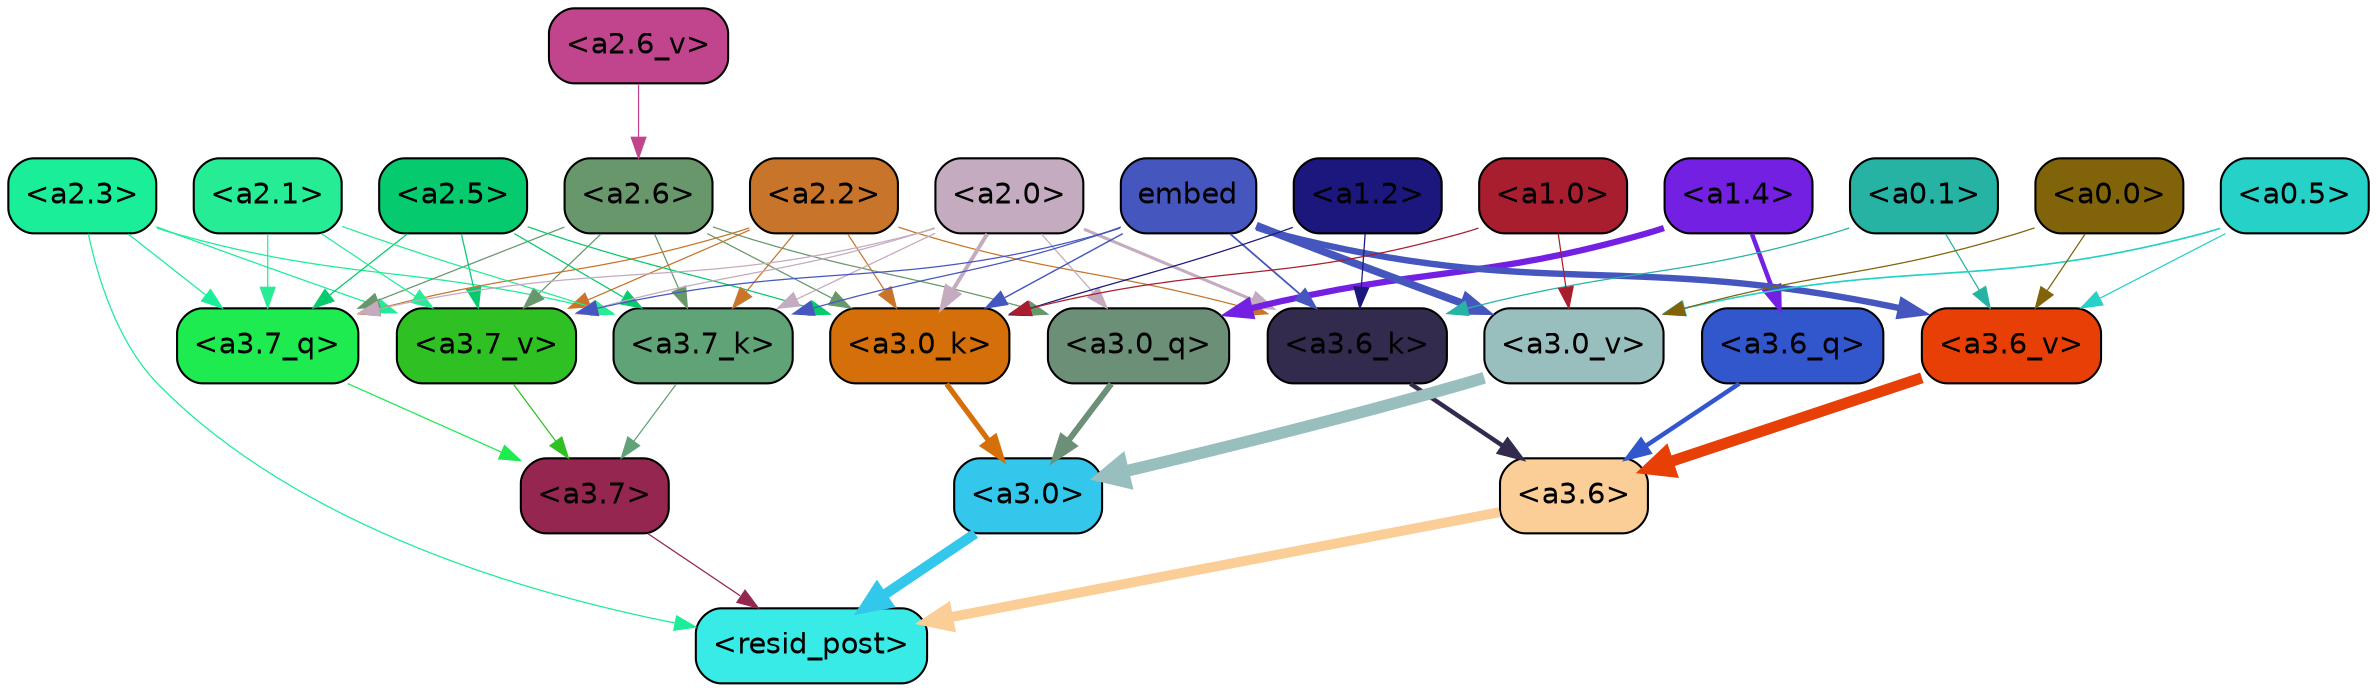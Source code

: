 strict digraph "" {
	graph [bgcolor=transparent,
		layout=dot,
		overlap=false,
		splines=true
	];
	"<a3.7>"	[color=black,
		fillcolor="#952650",
		fontname=Helvetica,
		shape=box,
		style="filled, rounded"];
	"<resid_post>"	[color=black,
		fillcolor="#39ebe6",
		fontname=Helvetica,
		shape=box,
		style="filled, rounded"];
	"<a3.7>" -> "<resid_post>"	[color="#952650",
		penwidth=0.6];
	"<a3.6>"	[color=black,
		fillcolor="#fbce97",
		fontname=Helvetica,
		shape=box,
		style="filled, rounded"];
	"<a3.6>" -> "<resid_post>"	[color="#fbce97",
		penwidth=4.7534414529800415];
	"<a3.0>"	[color=black,
		fillcolor="#33c8eb",
		fontname=Helvetica,
		shape=box,
		style="filled, rounded"];
	"<a3.0>" -> "<resid_post>"	[color="#33c8eb",
		penwidth=4.898576855659485];
	"<a2.3>"	[color=black,
		fillcolor="#1aee98",
		fontname=Helvetica,
		shape=box,
		style="filled, rounded"];
	"<a2.3>" -> "<resid_post>"	[color="#1aee98",
		penwidth=0.6];
	"<a3.7_q>"	[color=black,
		fillcolor="#1deb4f",
		fontname=Helvetica,
		shape=box,
		style="filled, rounded"];
	"<a2.3>" -> "<a3.7_q>"	[color="#1aee98",
		penwidth=0.6];
	"<a3.7_k>"	[color=black,
		fillcolor="#60a377",
		fontname=Helvetica,
		shape=box,
		style="filled, rounded"];
	"<a2.3>" -> "<a3.7_k>"	[color="#1aee98",
		penwidth=0.6];
	"<a3.7_v>"	[color=black,
		fillcolor="#2fc124",
		fontname=Helvetica,
		shape=box,
		style="filled, rounded"];
	"<a2.3>" -> "<a3.7_v>"	[color="#1aee98",
		penwidth=0.6];
	"<a3.7_q>" -> "<a3.7>"	[color="#1deb4f",
		penwidth=0.6];
	"<a3.6_q>"	[color=black,
		fillcolor="#3257cd",
		fontname=Helvetica,
		shape=box,
		style="filled, rounded"];
	"<a3.6_q>" -> "<a3.6>"	[color="#3257cd",
		penwidth=2.160832464694977];
	"<a3.0_q>"	[color=black,
		fillcolor="#6b8f77",
		fontname=Helvetica,
		shape=box,
		style="filled, rounded"];
	"<a3.0_q>" -> "<a3.0>"	[color="#6b8f77",
		penwidth=2.870753765106201];
	"<a3.7_k>" -> "<a3.7>"	[color="#60a377",
		penwidth=0.6];
	"<a3.6_k>"	[color=black,
		fillcolor="#322b4d",
		fontname=Helvetica,
		shape=box,
		style="filled, rounded"];
	"<a3.6_k>" -> "<a3.6>"	[color="#322b4d",
		penwidth=2.13908451795578];
	"<a3.0_k>"	[color=black,
		fillcolor="#d46f0a",
		fontname=Helvetica,
		shape=box,
		style="filled, rounded"];
	"<a3.0_k>" -> "<a3.0>"	[color="#d46f0a",
		penwidth=2.520303964614868];
	"<a3.7_v>" -> "<a3.7>"	[color="#2fc124",
		penwidth=0.6];
	"<a3.6_v>"	[color=black,
		fillcolor="#e83f06",
		fontname=Helvetica,
		shape=box,
		style="filled, rounded"];
	"<a3.6_v>" -> "<a3.6>"	[color="#e83f06",
		penwidth=5.297133803367615];
	"<a3.0_v>"	[color=black,
		fillcolor="#98bfbd",
		fontname=Helvetica,
		shape=box,
		style="filled, rounded"];
	"<a3.0_v>" -> "<a3.0>"	[color="#98bfbd",
		penwidth=5.680712580680847];
	"<a2.6>"	[color=black,
		fillcolor="#69976c",
		fontname=Helvetica,
		shape=box,
		style="filled, rounded"];
	"<a2.6>" -> "<a3.7_q>"	[color="#69976c",
		penwidth=0.6];
	"<a2.6>" -> "<a3.0_q>"	[color="#69976c",
		penwidth=0.6];
	"<a2.6>" -> "<a3.7_k>"	[color="#69976c",
		penwidth=0.6];
	"<a2.6>" -> "<a3.0_k>"	[color="#69976c",
		penwidth=0.6];
	"<a2.6>" -> "<a3.7_v>"	[color="#69976c",
		penwidth=0.6];
	"<a2.5>"	[color=black,
		fillcolor="#06ca6e",
		fontname=Helvetica,
		shape=box,
		style="filled, rounded"];
	"<a2.5>" -> "<a3.7_q>"	[color="#06ca6e",
		penwidth=0.6];
	"<a2.5>" -> "<a3.7_k>"	[color="#06ca6e",
		penwidth=0.6];
	"<a2.5>" -> "<a3.0_k>"	[color="#06ca6e",
		penwidth=0.6];
	"<a2.5>" -> "<a3.7_v>"	[color="#06ca6e",
		penwidth=0.6];
	"<a2.2>"	[color=black,
		fillcolor="#c8752b",
		fontname=Helvetica,
		shape=box,
		style="filled, rounded"];
	"<a2.2>" -> "<a3.7_q>"	[color="#c8752b",
		penwidth=0.6];
	"<a2.2>" -> "<a3.7_k>"	[color="#c8752b",
		penwidth=0.6];
	"<a2.2>" -> "<a3.6_k>"	[color="#c8752b",
		penwidth=0.6];
	"<a2.2>" -> "<a3.0_k>"	[color="#c8752b",
		penwidth=0.6];
	"<a2.2>" -> "<a3.7_v>"	[color="#c8752b",
		penwidth=0.6];
	"<a2.1>"	[color=black,
		fillcolor="#27ec96",
		fontname=Helvetica,
		shape=box,
		style="filled, rounded"];
	"<a2.1>" -> "<a3.7_q>"	[color="#27ec96",
		penwidth=0.6];
	"<a2.1>" -> "<a3.7_k>"	[color="#27ec96",
		penwidth=0.6];
	"<a2.1>" -> "<a3.7_v>"	[color="#27ec96",
		penwidth=0.6];
	"<a2.0>"	[color=black,
		fillcolor="#c4abbf",
		fontname=Helvetica,
		shape=box,
		style="filled, rounded"];
	"<a2.0>" -> "<a3.7_q>"	[color="#c4abbf",
		penwidth=0.6];
	"<a2.0>" -> "<a3.0_q>"	[color="#c4abbf",
		penwidth=0.6];
	"<a2.0>" -> "<a3.7_k>"	[color="#c4abbf",
		penwidth=0.6];
	"<a2.0>" -> "<a3.6_k>"	[color="#c4abbf",
		penwidth=1.4784413101151586];
	"<a2.0>" -> "<a3.0_k>"	[color="#c4abbf",
		penwidth=1.8858084231615067];
	"<a2.0>" -> "<a3.7_v>"	[color="#c4abbf",
		penwidth=0.6];
	"<a1.4>"	[color=black,
		fillcolor="#7420e2",
		fontname=Helvetica,
		shape=box,
		style="filled, rounded"];
	"<a1.4>" -> "<a3.6_q>"	[color="#7420e2",
		penwidth=2.149975523352623];
	"<a1.4>" -> "<a3.0_q>"	[color="#7420e2",
		penwidth=3.0018038749694824];
	embed	[color=black,
		fillcolor="#4556bf",
		fontname=Helvetica,
		shape=box,
		style="filled, rounded"];
	embed -> "<a3.7_k>"	[color="#4556bf",
		penwidth=0.6];
	embed -> "<a3.6_k>"	[color="#4556bf",
		penwidth=0.8552796393632889];
	embed -> "<a3.0_k>"	[color="#4556bf",
		penwidth=0.691851794719696];
	embed -> "<a3.7_v>"	[color="#4556bf",
		penwidth=0.6];
	embed -> "<a3.6_v>"	[color="#4556bf",
		penwidth=3.067279100418091];
	embed -> "<a3.0_v>"	[color="#4556bf",
		penwidth=3.6927278637886047];
	"<a1.2>"	[color=black,
		fillcolor="#1c177c",
		fontname=Helvetica,
		shape=box,
		style="filled, rounded"];
	"<a1.2>" -> "<a3.6_k>"	[color="#1c177c",
		penwidth=0.6];
	"<a1.2>" -> "<a3.0_k>"	[color="#1c177c",
		penwidth=0.6];
	"<a0.1>"	[color=black,
		fillcolor="#26b3a4",
		fontname=Helvetica,
		shape=box,
		style="filled, rounded"];
	"<a0.1>" -> "<a3.6_k>"	[color="#26b3a4",
		penwidth=0.6];
	"<a0.1>" -> "<a3.6_v>"	[color="#26b3a4",
		penwidth=0.6];
	"<a1.0>"	[color=black,
		fillcolor="#a91e2e",
		fontname=Helvetica,
		shape=box,
		style="filled, rounded"];
	"<a1.0>" -> "<a3.0_k>"	[color="#a91e2e",
		penwidth=0.6];
	"<a1.0>" -> "<a3.0_v>"	[color="#a91e2e",
		penwidth=0.6];
	"<a0.5>"	[color=black,
		fillcolor="#26d1c7",
		fontname=Helvetica,
		shape=box,
		style="filled, rounded"];
	"<a0.5>" -> "<a3.6_v>"	[color="#26d1c7",
		penwidth=0.6];
	"<a0.5>" -> "<a3.0_v>"	[color="#26d1c7",
		penwidth=0.8028683364391327];
	"<a0.0>"	[color=black,
		fillcolor="#81630a",
		fontname=Helvetica,
		shape=box,
		style="filled, rounded"];
	"<a0.0>" -> "<a3.6_v>"	[color="#81630a",
		penwidth=0.6];
	"<a0.0>" -> "<a3.0_v>"	[color="#81630a",
		penwidth=0.6];
	"<a2.6_v>"	[color=black,
		fillcolor="#c0458d",
		fontname=Helvetica,
		shape=box,
		style="filled, rounded"];
	"<a2.6_v>" -> "<a2.6>"	[color="#c0458d",
		penwidth=0.6];
}
